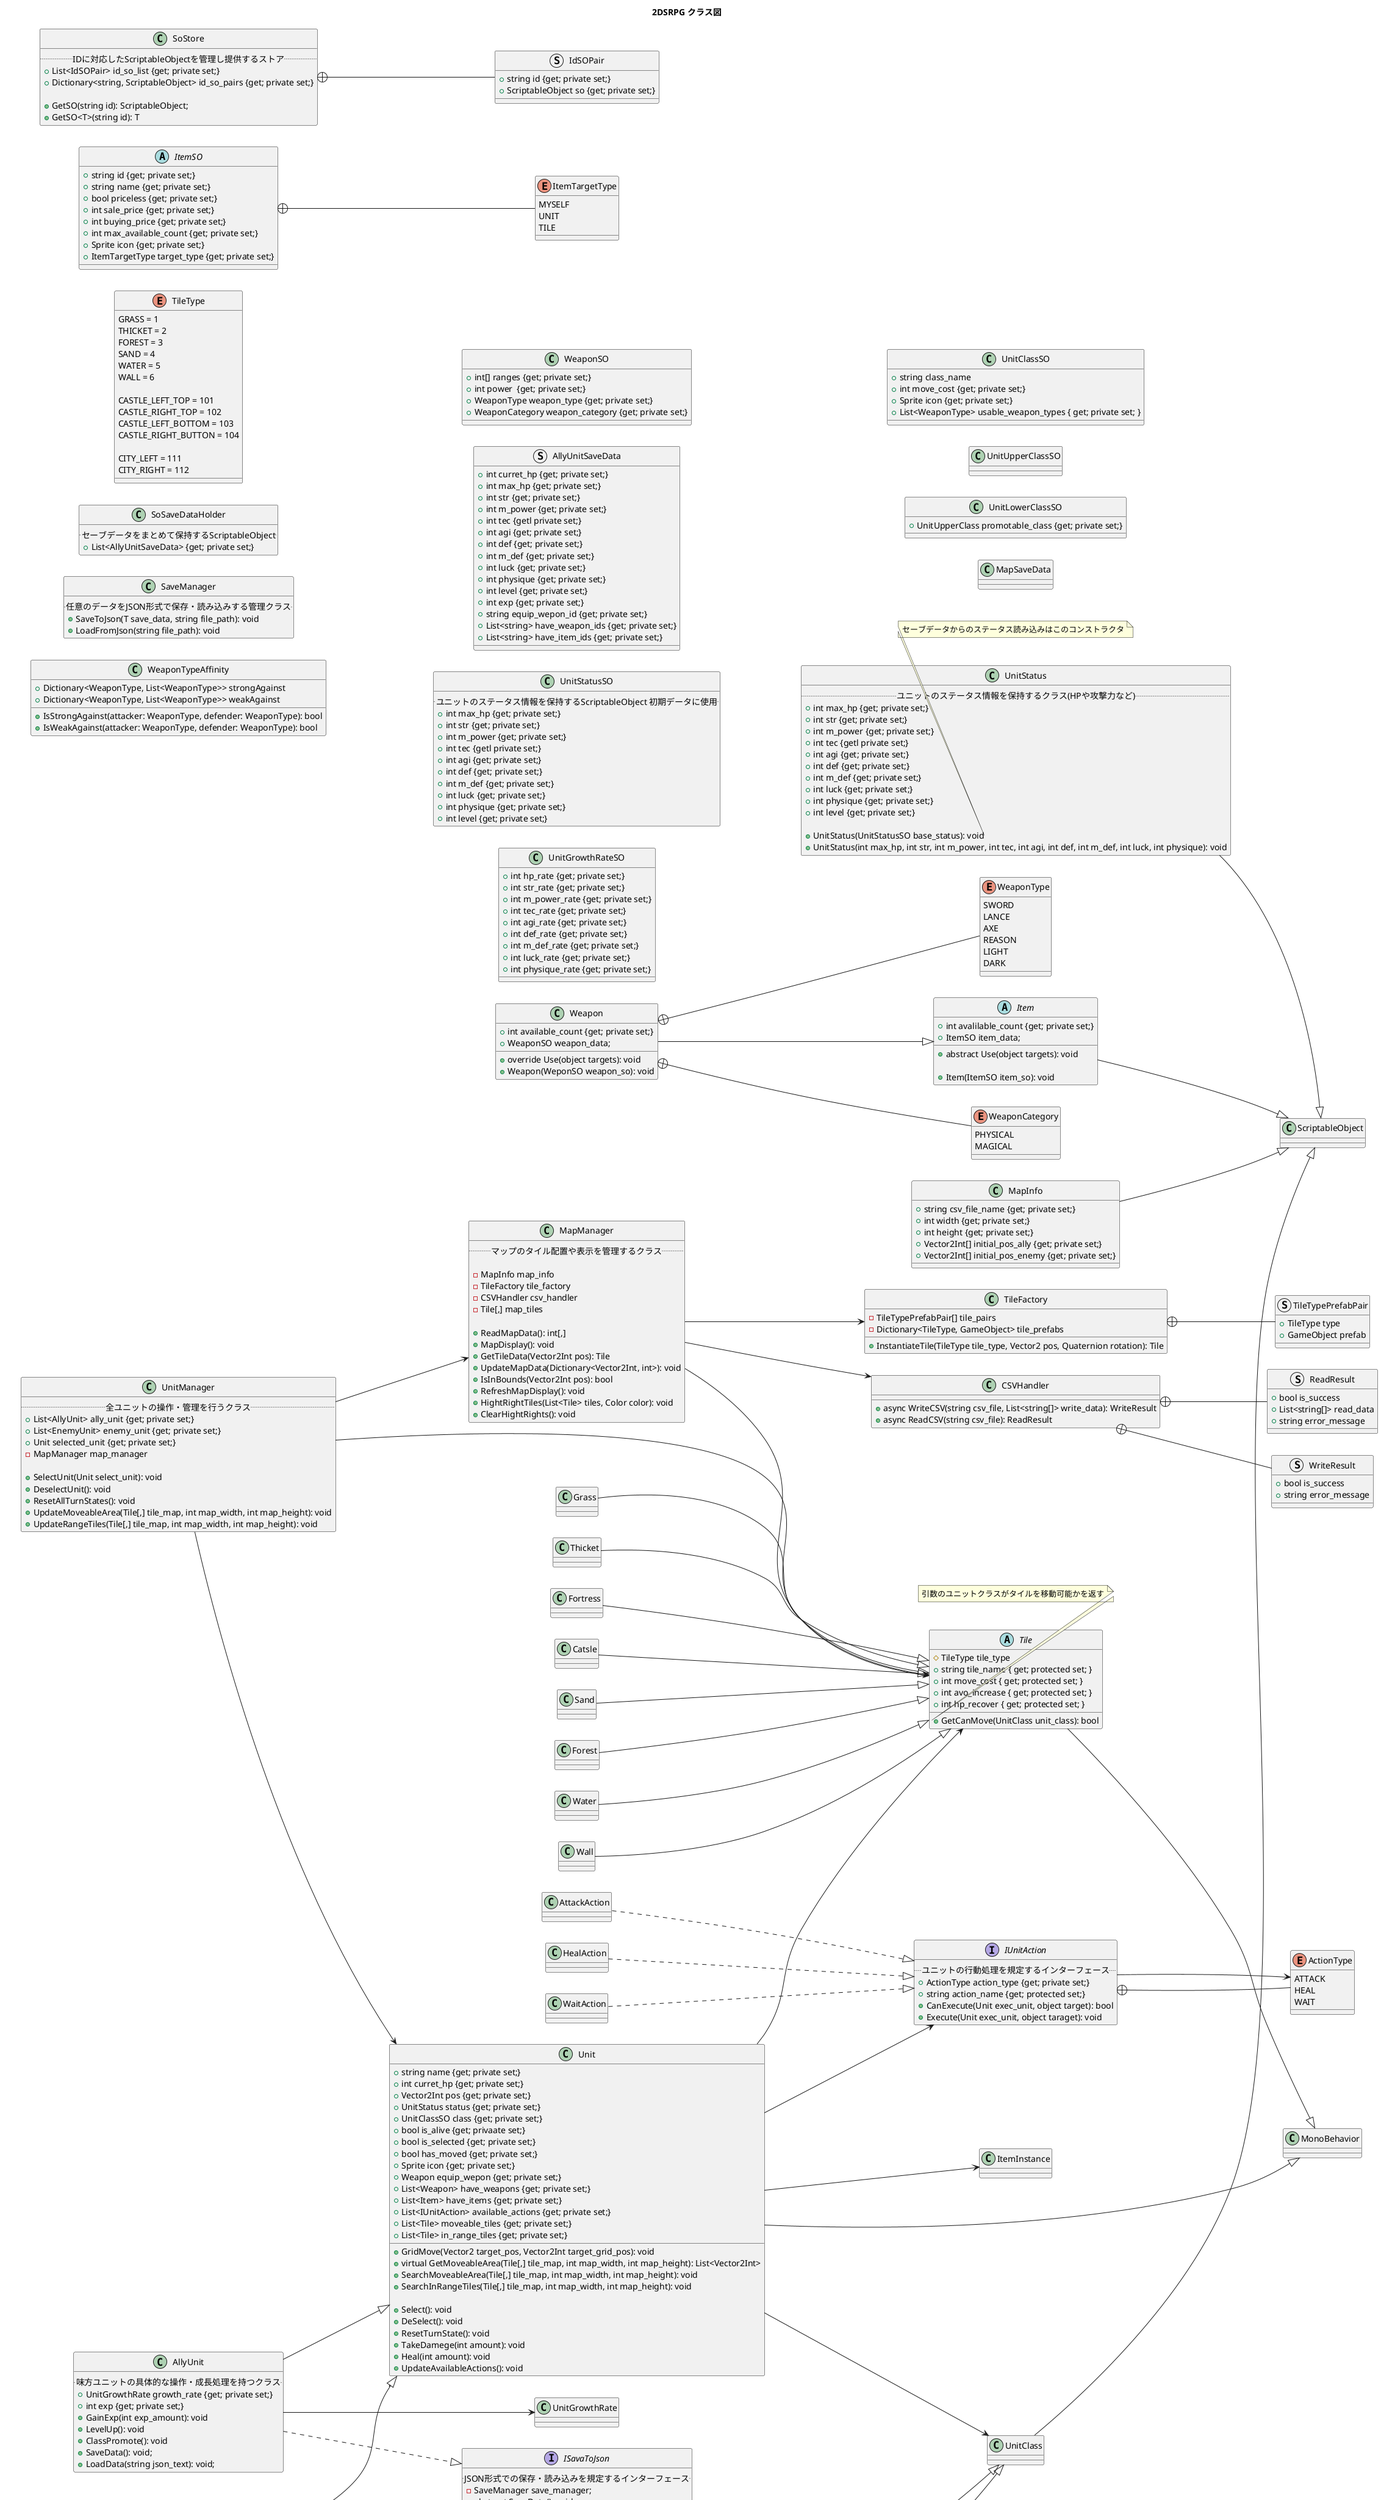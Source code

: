 @startuml 2d_srpg_class
title 2DSRPG クラス図

left to right direction

enum TileType {
    GRASS = 1
    THICKET = 2
    FOREST = 3
    SAND = 4
    WATER = 5
    WALL = 6

    CASTLE_LEFT_TOP = 101
    CASTLE_RIGHT_TOP = 102
    CASTLE_LEFT_BOTTOM = 103
    CASTLE_RIGHT_BUTTON = 104

    CITY_LEFT = 111
    CITY_RIGHT = 112
}

enum ItemTargetType {
    MYSELF
    UNIT
    TILE
}

interface ISavaToJson {
    ..JSON形式での保存・読み込みを規定するインターフェース..
    -SaveManager save_manager;
    +abstract SaveData(): void;
    +abstract LoadData(string json_text): void;
}

class SoSaveDataHolder {
    ..セーブデータをまとめて保持するScriptableObject..
    +List<AllyUnitSaveData> {get; private set;}
}

class SaveManager {
    ..任意のデータをJSON形式で保存・読み込みする管理クラス..
    +SaveToJson(T save_data, string file_path): void
    +LoadFromJson(string file_path): void
}

class SoStore {
    ..IDに対応したScriptableObjectを管理し提供するストア..
    +List<IdSOPair> id_so_list {get; private set;}
    +Dictionary<string, ScriptableObject> id_so_pairs {get; private set;} 

    +GetSO(string id): ScriptableObject;
    +GetSO<T>(string id): T
}

struct IdSOPair {
    +string id {get; private set;}
    +ScriptableObject so {get; private set;}
}

SoStore +-- IdSOPair

abstract ItemSO {
    +string id {get; private set;}
    +string name {get; private set;}
    +bool priceless {get; private set;}
    +int sale_price {get; private set;}
    +int buying_price {get; private set;}
    +int max_available_count {get; private set;}
    +Sprite icon {get; private set;}
    +ItemTargetType target_type {get; private set;}
}

abstract Item {
    +int avalilable_count {get; private set;}
    +ItemSO item_data;
    +abstract Use(object targets): void

    +Item(ItemSO item_so): void
}

ItemSO +-- ItemTargetType

class WeaponTypeAffinity {
    +Dictionary<WeaponType, List<WeaponType>> strongAgainst
    +Dictionary<WeaponType, List<WeaponType>> weakAgainst
    +IsStrongAgainst(attacker: WeaponType, defender: WeaponType): bool
    +IsWeakAgainst(attacker: WeaponType, defender: WeaponType): bool
}


class WeaponSO {
    +int[] ranges {get; private set;}
    +int power  {get; private set;}
    +WeaponType weapon_type {get; private set;}
    +WeaponCategory weapon_category {get; private set;}
}

class Weapon {
    +int available_count {get; private set;}
    +WeaponSO weapon_data; 
    +override Use(object targets): void
    +Weapon(WeponSO weapon_so): void
}

enum WeaponCategory {
    PHYSICAL
    MAGICAL
}

enum WeaponType {
    SWORD
    LANCE
    AXE
    REASON
    LIGHT
    DARK
}

Weapon +-- WeaponType
Weapon +-- WeaponCategory

enum ActionType {
    ATTACK
    HEAL
    WAIT
}

interface IUnitAction {
    ..ユニットの行動処理を規定するインターフェース..
    +ActionType action_type {get; private set;}
    +string action_name {get; protected set;}
    +CanExecute(Unit exec_unit, object target): bool
    +Execute(Unit exec_unit, object taraget): void
}

IUnitAction +-- ActionType
IUnitAction --> ActionType

class AttackAction {
}

class HealAction {
}

class WaitAction {
}

class Unit {
    +string name {get; private set;}
    +int curret_hp {get; private set;}
    +Vector2Int pos {get; private set;}
    +UnitStatus status {get; private set;}
    +UnitClassSO class {get; private set;}
    +bool is_alive {get; privaate set;}
    +bool is_selected {get; private set;}
    +bool has_moved {get; private set;}
    +Sprite icon {get; private set;}
    +Weapon equip_wepon {get; private set;}
    +List<Weapon> have_weapons {get; private set;}
    +List<Item> have_items {get; private set;}
    +List<IUnitAction> available_actions {get; private set;}
    +List<Tile> moveable_tiles {get; private set;}
    +List<Tile> in_range_tiles {get; private set;}

    +GridMove(Vector2 target_pos, Vector2Int target_grid_pos): void
    +virtual GetMoveableArea(Tile[,] tile_map, int map_width, int map_height): List<Vector2Int>
    +SearchMoveableArea(Tile[,] tile_map, int map_width, int map_height): void
    +SearchInRangeTiles(Tile[,] tile_map, int map_width, int map_height): void

    +Select(): void
    +DeSelect(): void
    +ResetTurnState(): void
    +TakeDamege(int amount): void
    +Heal(int amount): void
    +UpdateAvailableActions(): void
}

class AllyUnit {
    ..味方ユニットの具体的な操作・成長処理を持つクラス..
    +UnitGrowthRate growth_rate {get; private set;}
    +int exp {get; private set;}
    +GainExp(int exp_amount): void
    +LevelUp(): void
    +ClassPromote(): void
    +SaveData(): void;
    +LoadData(string json_text): void;
}

class EnemyUnit {
    ..敵ユニットの行動AIや移動処理を担当するクラス..
    +int base_exp_amount {get; private set;}
    +AIType ai_type {get; private set;}

    +override SearchMoveableArea(Tile[,] tile_map, int map_width, int map_height): void
    +MoveAgent(): void
}

struct AllyUnitSaveData {
    +int curret_hp {get; private set;}
    +int max_hp {get; private set;}
    +int str {get; private set;}
    +int m_power {get; private set;}
    +int tec {getl private set;}
    +int agi {get; private set;}
    +int def {get; private set;}
    +int m_def {get; private set;}
    +int luck {get; private set;}
    +int physique {get; private set;}
    +int level {get; private set;}
    +int exp {get; private set;}
    +string equip_wepon_id {get; private set;}
    +List<string> have_weapon_ids {get; private set;}
    +List<string> have_item_ids {get; private set;}
}

enum AIType {
    IDLE
    REACTIVE
    AGGRESSIVE
}

EnemyUnit +-- AIType

class UnitStatusSO {
    ..ユニットのステータス情報を保持するScriptableObject 初期データに使用..
    +int max_hp {get; private set;}
    +int str {get; private set;}
    +int m_power {get; private set;}
    +int tec {getl private set;}
    +int agi {get; private set;}
    +int def {get; private set;}
    +int m_def {get; private set;}
    +int luck {get; private set;}
    +int physique {get; private set;}
    +int level {get; private set;}
}

class UnitStatus {
    ..ユニットのステータス情報を保持するクラス(HPや攻撃力など)..
    +int max_hp {get; private set;}
    +int str {get; private set;}
    +int m_power {get; private set;}
    +int tec {getl private set;}
    +int agi {get; private set;}
    +int def {get; private set;}
    +int m_def {get; private set;}
    +int luck {get; private set;}
    +int physique {get; private set;}
    +int level {get; private set;}

    +UnitStatus(UnitStatusSO base_status): void
    +UnitStatus(int max_hp, int str, int m_power, int tec, int agi, int def, int m_def, int luck, int physique): void
}

note right of UnitStatus::UnitStatus
    ユニットの初期ステータスはSOの静的データステータスを使う
end note

note right of UnitStatus::UnitStatus
    セーブデータからのステータス読み込みはこのコンストラクタ
end note

class UnitGrowthRateSO {
    +int hp_rate {get; private set;}
    +int str_rate {get; private set;}
    +int m_power_rate {get; private set;}
    +int tec_rate {get; private set;}
    +int agi_rate {get; private set;}
    +int def_rate {get; private set;}
    +int m_def_rate {get; private set;}
    +int luck_rate {get; private set;}
    +int physique_rate {get; private set;}
}

class UnitClassSO {
    +string class_name
    +int move_cost {get; private set;}
    +Sprite icon {get; private set;}
    +List<WeaponType> usable_weapon_types { get; private set; }
}

class UnitUpperClassSO {

}

class UnitLowerClassSO {
    +UnitUpperClass promotable_class {get; private set;}
}

class UnitManager {
    ..全ユニットの操作・管理を行うクラス..
    +List<AllyUnit> ally_unit {get; private set;}
    +List<EnemyUnit> enemy_unit {get; private set;}
    +Unit selected_unit {get; private set;}
    -MapManager map_manager

    +SelectUnit(Unit select_unit): void
    +DeselectUnit(): void
    +ResetAllTurnStates(): void
    +UpdateMoveableArea(Tile[,] tile_map, int map_width, int map_height): void
    +UpdateRangeTiles(Tile[,] tile_map, int map_width, int map_height): void
}

class MapManager {
    ..マップのタイル配置や表示を管理するクラス..
    
    -MapInfo map_info
    -TileFactory tile_factory
    -CSVHandler csv_handler
    -Tile[,] map_tiles

    +ReadMapData(): int[,]
    +MapDisplay(): void
    +GetTileData(Vector2Int pos): Tile
    +UpdateMapData(Dictionary<Vector2Int, int>): void 
    +IsInBounds(Vector2Int pos): bool
    +RefreshMapDisplay(): void
    +HightRightTiles(List<Tile> tiles, Color color): void
    +ClearHightRights(): void
}

class MapSaveData {
    
}

class TileFactory {
    -TileTypePrefabPair[] tile_pairs
    -Dictionary<TileType, GameObject> tile_prefabs

    +InstantiateTile(TileType tile_type, Vector2 pos, Quaternion rotation): Tile
}

struct TileTypePrefabPair {
    +TileType type
    +GameObject prefab
}

TileFactory +-- TileTypePrefabPair

class MonoBehavior {

}

class ScriptableObject {

}

class CSVHandler {
    +async WriteCSV(string csv_file, List<string[]> write_data): WriteResult
    +async ReadCSV(string csv_file): ReadResult
}

struct ReadResult {
    +bool is_success
    +List<string[]> read_data
    +string error_message
}

struct WriteResult {
    +bool is_success
    +string error_message
}

CSVHandler +-- ReadResult
CSVHandler +-- WriteResult

class MapInfo {
    +string csv_file_name {get; private set;}
    +int width {get; private set;}
    +int height {get; private set;}
    +Vector2Int[] initial_pos_ally {get; private set;}
    +Vector2Int[] initial_pos_enemy {get; private set;}
}

abstract Tile {
    #TileType tile_type
    +string tile_name { get; protected set; }
    +int move_cost { get; protected set; }
    +int avo_increase { get; protected set; }
    +int hp_recover { get; protected set; }

    +GetCanMove(UnitClass unit_class): bool
} 

note right of Tile::GetCanMove
    引数のユニットクラスがタイルを移動可能かを返す
end note

class Grass {

}

class Thicket {

}

class Fortress {

}

class Catsle {

}

class Sand {

}

class Forest {

}

class Water {

}

class Wall{

}

AttackAction ..|> IUnitAction
HealAction ..|> IUnitAction
WaitAction ..|> IUnitAction

Item --|> ScriptableObject
Weapon --|> Item

Unit --|> MonoBehavior
Unit --> UnitClass
Unit --> Tile
Unit --> IUnitAction
Unit --> ItemInstance

UnitClass --|> ScriptableObject
UnitStatus --|> ScriptableObject
AllyUnit --|> Unit
AllyUnit ..|> ISavaToJson
AllyUnit --> UnitGrowthRate
EnemyUnit --|> Unit
UnitUpperClass --|> UnitClass
UnitLowerClass --|> UnitClass

UnitManager --> Unit
UnitManager --> MapManager
UnitManager --> Tile

MapManager --> CSVHandler
MapManager --> TileFactory
MapManager --> Tile

MapInfo --|> ScriptableObject

Tile --|> MonoBehavior
Grass --|> Tile
Thicket --|> Tile
Fortress --|> Tile
Catsle --|> Tile
Sand --|> Tile
Forest --|> Tile
Wall --|> Tile
Water --|> Tile


@enduml